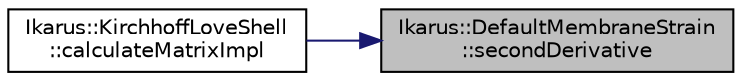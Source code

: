 digraph "Ikarus::DefaultMembraneStrain::secondDerivative"
{
 // LATEX_PDF_SIZE
  edge [fontname="Helvetica",fontsize="10",labelfontname="Helvetica",labelfontsize="10"];
  node [fontname="Helvetica",fontsize="10",shape=record];
  rankdir="RL";
  Node1 [label="Ikarus::DefaultMembraneStrain\l::secondDerivative",height=0.2,width=0.4,color="black", fillcolor="grey75", style="filled", fontcolor="black",tooltip="Compute the second derivative of the membrane strain for a given node pair and integration point."];
  Node1 -> Node2 [dir="back",color="midnightblue",fontsize="10",style="solid"];
  Node2 [label="Ikarus::KirchhoffLoveShell\l::calculateMatrixImpl",height=0.2,width=0.4,color="black", fillcolor="white", style="filled",URL="$a01298.html#aab5382fc4bf1bac0f78dbd306a6ba010",tooltip=" "];
}
